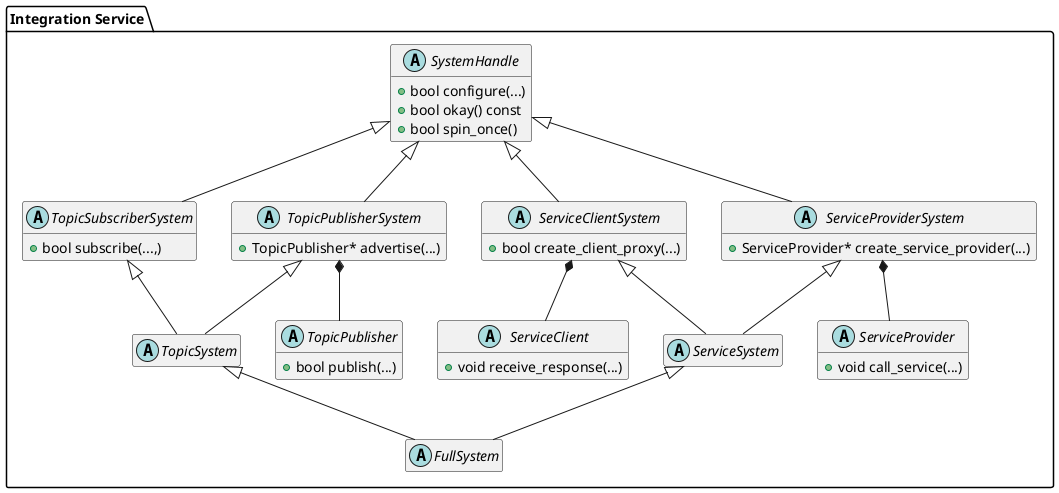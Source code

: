 ------------------------
sh_hierarchy.png

@startuml
hide empty members


package "Integration Service" {
abstract "SystemHandle" as SH {
    +bool configure(...)
    +bool okay() const
    +bool spin_once()
}


abstract "TopicPublisher" as TP {
    +bool publish(...)
}


abstract "ServiceClient" as SC {
    +void receive_response(...)
}


abstract "ServiceProvider" as SP {
    +void call_service(...)
}


abstract "TopicSubscriberSystem" as TSS {
    +bool subscribe(...,)
}


abstract "TopicPublisherSystem" as TPS {
    +TopicPublisher* advertise(...)
}


abstract "ServiceClientSystem" as SCS {
    +bool create_client_proxy(...)
}


abstract "ServiceProviderSystem" as SPS {
    +ServiceProvider* create_service_provider(...)
}


abstract TopicSystem
abstract ServiceSystem
abstract FullSystem


SH <|-- TPS
SH <|-- TSS
SH <|-- SCS
SH <|-- SPS


TSS <|-- TopicSystem
TPS <|-- TopicSystem
SCS <|-- ServiceSystem
SPS <|-- ServiceSystem


TopicSystem <|-- FullSystem
ServiceSystem <|-- FullSystem


TPS *-- TP
SCS *-- SC
SPS *-- SP
}
@enduml

PlantUML version 1.2020.00(Sat Jan 11 13:30:53 CET 2020)
(GPL source distribution)
Java Runtime: Java(TM) SE Runtime Environment
JVM: Java HotSpot(TM) 64-Bit Server VM
Java Version: 1.8.0_201-b09
Operating System: Linux
Default Encoding: UTF-8
Language: es
Country: ES

------------------------
